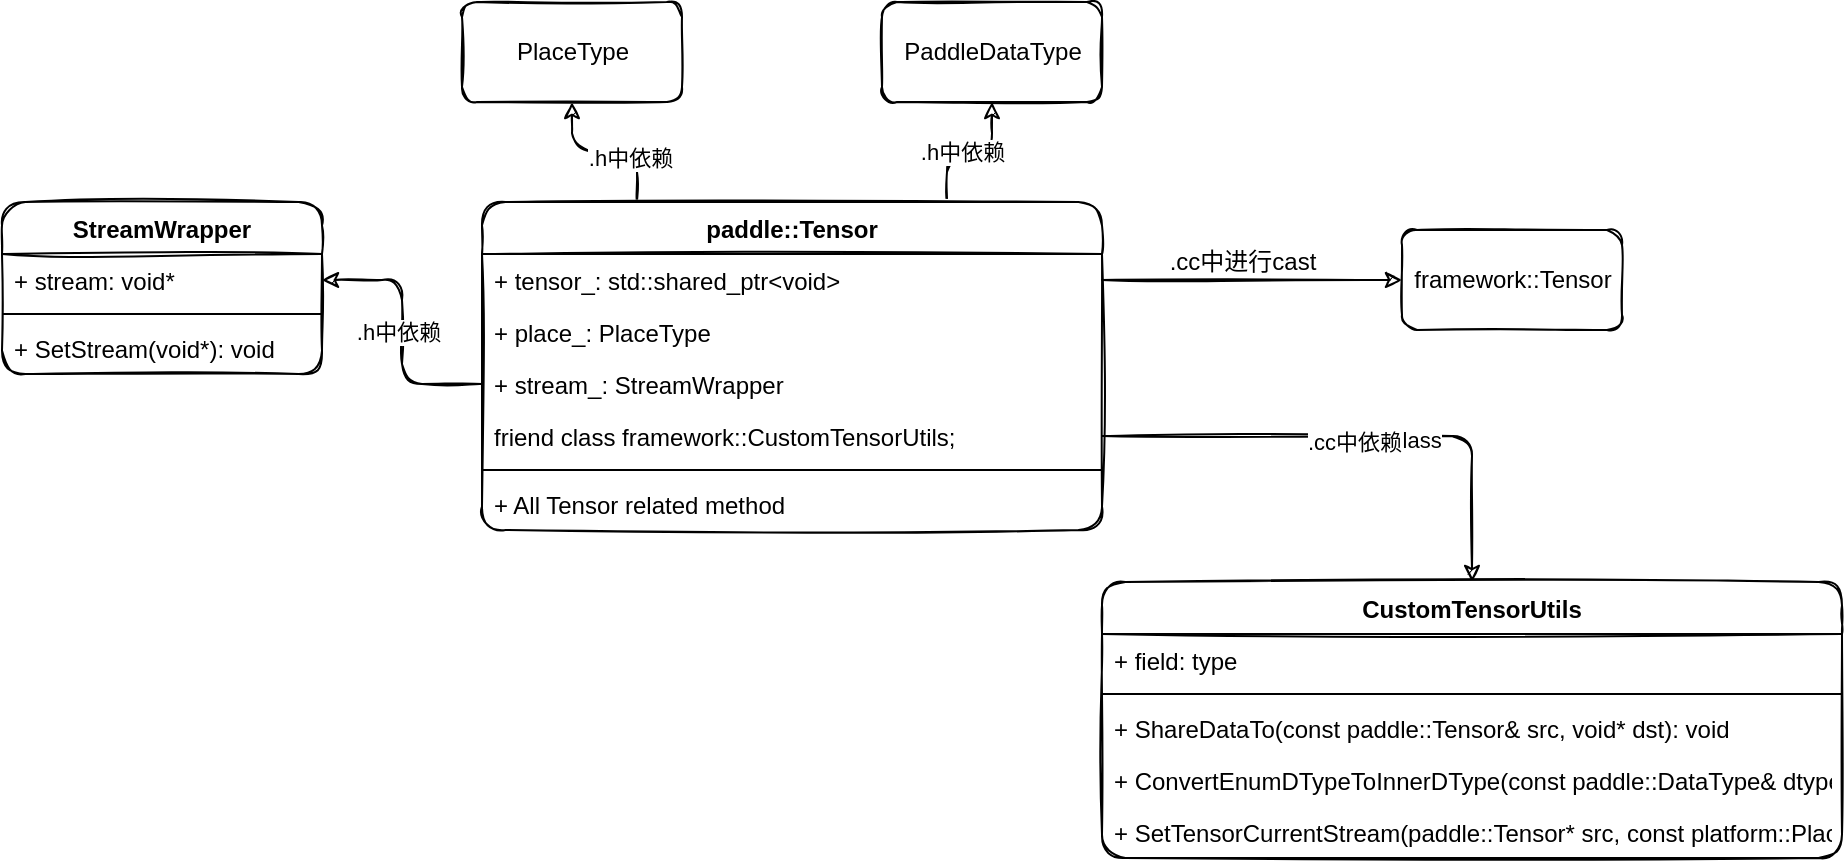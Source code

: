 <mxfile version="14.8.0" type="github">
  <diagram id="C5hz_n0mzKZITSCQHImz" name="Page-1">
    <mxGraphModel dx="2066" dy="737" grid="1" gridSize="10" guides="1" tooltips="1" connect="1" arrows="1" fold="1" page="1" pageScale="1" pageWidth="850" pageHeight="1100" math="0" shadow="0">
      <root>
        <mxCell id="0" />
        <mxCell id="1" parent="0" />
        <mxCell id="9s9r0zgYNy0b5CCy8jW8-78" style="edgeStyle=orthogonalEdgeStyle;curved=0;rounded=1;sketch=1;orthogonalLoop=1;jettySize=auto;html=1;exitX=0.25;exitY=0;exitDx=0;exitDy=0;entryX=0.5;entryY=1;entryDx=0;entryDy=0;" edge="1" parent="1" source="9s9r0zgYNy0b5CCy8jW8-38" target="9s9r0zgYNy0b5CCy8jW8-75">
          <mxGeometry relative="1" as="geometry" />
        </mxCell>
        <mxCell id="9s9r0zgYNy0b5CCy8jW8-80" value=".h中依赖" style="edgeLabel;html=1;align=center;verticalAlign=middle;resizable=0;points=[];" vertex="1" connectable="0" parent="9s9r0zgYNy0b5CCy8jW8-78">
          <mxGeometry x="-0.309" y="3" relative="1" as="geometry">
            <mxPoint as="offset" />
          </mxGeometry>
        </mxCell>
        <mxCell id="9s9r0zgYNy0b5CCy8jW8-79" style="edgeStyle=orthogonalEdgeStyle;curved=0;rounded=1;sketch=1;orthogonalLoop=1;jettySize=auto;html=1;exitX=0.75;exitY=0;exitDx=0;exitDy=0;entryX=0.5;entryY=1;entryDx=0;entryDy=0;" edge="1" parent="1" source="9s9r0zgYNy0b5CCy8jW8-38" target="9s9r0zgYNy0b5CCy8jW8-73">
          <mxGeometry relative="1" as="geometry" />
        </mxCell>
        <mxCell id="9s9r0zgYNy0b5CCy8jW8-81" value=".h中依赖" style="edgeLabel;html=1;align=center;verticalAlign=middle;resizable=0;points=[];" vertex="1" connectable="0" parent="9s9r0zgYNy0b5CCy8jW8-79">
          <mxGeometry x="-0.103" relative="1" as="geometry">
            <mxPoint as="offset" />
          </mxGeometry>
        </mxCell>
        <mxCell id="9s9r0zgYNy0b5CCy8jW8-38" value="paddle::Tensor" style="swimlane;fontStyle=1;align=center;verticalAlign=top;childLayout=stackLayout;horizontal=1;startSize=26;horizontalStack=0;resizeParent=1;resizeParentMax=0;resizeLast=0;collapsible=1;marginBottom=0;rounded=1;sketch=1;" vertex="1" parent="1">
          <mxGeometry x="260" y="210" width="310" height="164" as="geometry" />
        </mxCell>
        <mxCell id="9s9r0zgYNy0b5CCy8jW8-39" value="+ tensor_: std::shared_ptr&lt;void&gt;" style="text;strokeColor=none;fillColor=none;align=left;verticalAlign=top;spacingLeft=4;spacingRight=4;overflow=hidden;rotatable=0;points=[[0,0.5],[1,0.5]];portConstraint=eastwest;" vertex="1" parent="9s9r0zgYNy0b5CCy8jW8-38">
          <mxGeometry y="26" width="310" height="26" as="geometry" />
        </mxCell>
        <mxCell id="9s9r0zgYNy0b5CCy8jW8-42" value="+ place_: PlaceType" style="text;strokeColor=none;fillColor=none;align=left;verticalAlign=top;spacingLeft=4;spacingRight=4;overflow=hidden;rotatable=0;points=[[0,0.5],[1,0.5]];portConstraint=eastwest;" vertex="1" parent="9s9r0zgYNy0b5CCy8jW8-38">
          <mxGeometry y="52" width="310" height="26" as="geometry" />
        </mxCell>
        <mxCell id="9s9r0zgYNy0b5CCy8jW8-43" value="+ stream_: StreamWrapper" style="text;strokeColor=none;fillColor=none;align=left;verticalAlign=top;spacingLeft=4;spacingRight=4;overflow=hidden;rotatable=0;points=[[0,0.5],[1,0.5]];portConstraint=eastwest;" vertex="1" parent="9s9r0zgYNy0b5CCy8jW8-38">
          <mxGeometry y="78" width="310" height="26" as="geometry" />
        </mxCell>
        <mxCell id="9s9r0zgYNy0b5CCy8jW8-44" value="friend class framework::CustomTensorUtils;" style="text;strokeColor=none;fillColor=none;align=left;verticalAlign=top;spacingLeft=4;spacingRight=4;overflow=hidden;rotatable=0;points=[[0,0.5],[1,0.5]];portConstraint=eastwest;" vertex="1" parent="9s9r0zgYNy0b5CCy8jW8-38">
          <mxGeometry y="104" width="310" height="26" as="geometry" />
        </mxCell>
        <mxCell id="9s9r0zgYNy0b5CCy8jW8-40" value="" style="line;strokeWidth=1;fillColor=none;align=left;verticalAlign=middle;spacingTop=-1;spacingLeft=3;spacingRight=3;rotatable=0;labelPosition=right;points=[];portConstraint=eastwest;" vertex="1" parent="9s9r0zgYNy0b5CCy8jW8-38">
          <mxGeometry y="130" width="310" height="8" as="geometry" />
        </mxCell>
        <mxCell id="9s9r0zgYNy0b5CCy8jW8-41" value="+ All Tensor related method" style="text;strokeColor=none;fillColor=none;align=left;verticalAlign=top;spacingLeft=4;spacingRight=4;overflow=hidden;rotatable=0;points=[[0,0.5],[1,0.5]];portConstraint=eastwest;" vertex="1" parent="9s9r0zgYNy0b5CCy8jW8-38">
          <mxGeometry y="138" width="310" height="26" as="geometry" />
        </mxCell>
        <mxCell id="9s9r0zgYNy0b5CCy8jW8-52" value="framework::Tensor" style="html=1;rounded=1;sketch=1;" vertex="1" parent="1">
          <mxGeometry x="720" y="224" width="110" height="50" as="geometry" />
        </mxCell>
        <mxCell id="9s9r0zgYNy0b5CCy8jW8-53" value="StreamWrapper" style="swimlane;fontStyle=1;align=center;verticalAlign=top;childLayout=stackLayout;horizontal=1;startSize=26;horizontalStack=0;resizeParent=1;resizeParentMax=0;resizeLast=0;collapsible=1;marginBottom=0;rounded=1;sketch=1;" vertex="1" parent="1">
          <mxGeometry x="20" y="210" width="160" height="86" as="geometry" />
        </mxCell>
        <mxCell id="9s9r0zgYNy0b5CCy8jW8-54" value="+ stream: void*" style="text;strokeColor=none;fillColor=none;align=left;verticalAlign=top;spacingLeft=4;spacingRight=4;overflow=hidden;rotatable=0;points=[[0,0.5],[1,0.5]];portConstraint=eastwest;" vertex="1" parent="9s9r0zgYNy0b5CCy8jW8-53">
          <mxGeometry y="26" width="160" height="26" as="geometry" />
        </mxCell>
        <mxCell id="9s9r0zgYNy0b5CCy8jW8-55" value="" style="line;strokeWidth=1;fillColor=none;align=left;verticalAlign=middle;spacingTop=-1;spacingLeft=3;spacingRight=3;rotatable=0;labelPosition=right;points=[];portConstraint=eastwest;" vertex="1" parent="9s9r0zgYNy0b5CCy8jW8-53">
          <mxGeometry y="52" width="160" height="8" as="geometry" />
        </mxCell>
        <mxCell id="9s9r0zgYNy0b5CCy8jW8-56" value="+ SetStream(void*): void" style="text;strokeColor=none;fillColor=none;align=left;verticalAlign=top;spacingLeft=4;spacingRight=4;overflow=hidden;rotatable=0;points=[[0,0.5],[1,0.5]];portConstraint=eastwest;" vertex="1" parent="9s9r0zgYNy0b5CCy8jW8-53">
          <mxGeometry y="60" width="160" height="26" as="geometry" />
        </mxCell>
        <mxCell id="9s9r0zgYNy0b5CCy8jW8-57" style="edgeStyle=orthogonalEdgeStyle;curved=0;rounded=1;sketch=1;orthogonalLoop=1;jettySize=auto;html=1;exitX=1;exitY=0.5;exitDx=0;exitDy=0;" edge="1" parent="1" source="9s9r0zgYNy0b5CCy8jW8-39" target="9s9r0zgYNy0b5CCy8jW8-52">
          <mxGeometry relative="1" as="geometry" />
        </mxCell>
        <mxCell id="9s9r0zgYNy0b5CCy8jW8-58" value=".cc中进行cast" style="text;html=1;align=center;verticalAlign=middle;resizable=0;points=[];autosize=1;strokeColor=none;" vertex="1" parent="1">
          <mxGeometry x="595" y="230" width="90" height="20" as="geometry" />
        </mxCell>
        <mxCell id="9s9r0zgYNy0b5CCy8jW8-59" style="edgeStyle=orthogonalEdgeStyle;curved=0;rounded=1;sketch=1;orthogonalLoop=1;jettySize=auto;html=1;exitX=0;exitY=0.5;exitDx=0;exitDy=0;" edge="1" parent="1" source="9s9r0zgYNy0b5CCy8jW8-43" target="9s9r0zgYNy0b5CCy8jW8-54">
          <mxGeometry relative="1" as="geometry" />
        </mxCell>
        <mxCell id="9s9r0zgYNy0b5CCy8jW8-77" value=".h中依赖" style="edgeLabel;html=1;align=center;verticalAlign=middle;resizable=0;points=[];" vertex="1" connectable="0" parent="9s9r0zgYNy0b5CCy8jW8-59">
          <mxGeometry y="2" relative="1" as="geometry">
            <mxPoint as="offset" />
          </mxGeometry>
        </mxCell>
        <mxCell id="9s9r0zgYNy0b5CCy8jW8-60" style="edgeStyle=orthogonalEdgeStyle;curved=0;rounded=1;sketch=1;orthogonalLoop=1;jettySize=auto;html=1;exitX=1;exitY=0.5;exitDx=0;exitDy=0;entryX=0.5;entryY=0;entryDx=0;entryDy=0;" edge="1" parent="1" source="9s9r0zgYNy0b5CCy8jW8-44" target="9s9r0zgYNy0b5CCy8jW8-66">
          <mxGeometry relative="1" as="geometry">
            <mxPoint x="690" y="520" as="targetPoint" />
          </mxGeometry>
        </mxCell>
        <mxCell id="9s9r0zgYNy0b5CCy8jW8-72" value="friend_class" style="edgeLabel;html=1;align=center;verticalAlign=middle;resizable=0;points=[];" vertex="1" connectable="0" parent="9s9r0zgYNy0b5CCy8jW8-60">
          <mxGeometry x="0.086" y="-2" relative="1" as="geometry">
            <mxPoint as="offset" />
          </mxGeometry>
        </mxCell>
        <mxCell id="9s9r0zgYNy0b5CCy8jW8-76" value=".cc中依赖" style="edgeLabel;html=1;align=center;verticalAlign=middle;resizable=0;points=[];" vertex="1" connectable="0" parent="9s9r0zgYNy0b5CCy8jW8-60">
          <mxGeometry x="-0.029" y="-3" relative="1" as="geometry">
            <mxPoint as="offset" />
          </mxGeometry>
        </mxCell>
        <mxCell id="9s9r0zgYNy0b5CCy8jW8-66" value="CustomTensorUtils" style="swimlane;fontStyle=1;align=center;verticalAlign=top;childLayout=stackLayout;horizontal=1;startSize=26;horizontalStack=0;resizeParent=1;resizeParentMax=0;resizeLast=0;collapsible=1;marginBottom=0;rounded=1;sketch=1;" vertex="1" parent="1">
          <mxGeometry x="570" y="400" width="370" height="138" as="geometry" />
        </mxCell>
        <mxCell id="9s9r0zgYNy0b5CCy8jW8-67" value="+ field: type" style="text;strokeColor=none;fillColor=none;align=left;verticalAlign=top;spacingLeft=4;spacingRight=4;overflow=hidden;rotatable=0;points=[[0,0.5],[1,0.5]];portConstraint=eastwest;" vertex="1" parent="9s9r0zgYNy0b5CCy8jW8-66">
          <mxGeometry y="26" width="370" height="26" as="geometry" />
        </mxCell>
        <mxCell id="9s9r0zgYNy0b5CCy8jW8-68" value="" style="line;strokeWidth=1;fillColor=none;align=left;verticalAlign=middle;spacingTop=-1;spacingLeft=3;spacingRight=3;rotatable=0;labelPosition=right;points=[];portConstraint=eastwest;" vertex="1" parent="9s9r0zgYNy0b5CCy8jW8-66">
          <mxGeometry y="52" width="370" height="8" as="geometry" />
        </mxCell>
        <mxCell id="9s9r0zgYNy0b5CCy8jW8-69" value="+ ShareDataTo(const paddle::Tensor&amp; src, void* dst): void" style="text;strokeColor=none;fillColor=none;align=left;verticalAlign=top;spacingLeft=4;spacingRight=4;overflow=hidden;rotatable=0;points=[[0,0.5],[1,0.5]];portConstraint=eastwest;" vertex="1" parent="9s9r0zgYNy0b5CCy8jW8-66">
          <mxGeometry y="60" width="370" height="26" as="geometry" />
        </mxCell>
        <mxCell id="9s9r0zgYNy0b5CCy8jW8-70" value="+ ConvertEnumDTypeToInnerDType(const paddle::DataType&amp; dtype): void" style="text;strokeColor=none;fillColor=none;align=left;verticalAlign=top;spacingLeft=4;spacingRight=4;overflow=hidden;rotatable=0;points=[[0,0.5],[1,0.5]];portConstraint=eastwest;" vertex="1" parent="9s9r0zgYNy0b5CCy8jW8-66">
          <mxGeometry y="86" width="370" height="26" as="geometry" />
        </mxCell>
        <mxCell id="9s9r0zgYNy0b5CCy8jW8-71" value="+ SetTensorCurrentStream(paddle::Tensor* src, const platform::Place&amp; pc)" style="text;strokeColor=none;fillColor=none;align=left;verticalAlign=top;spacingLeft=4;spacingRight=4;overflow=hidden;rotatable=0;points=[[0,0.5],[1,0.5]];portConstraint=eastwest;" vertex="1" parent="9s9r0zgYNy0b5CCy8jW8-66">
          <mxGeometry y="112" width="370" height="26" as="geometry" />
        </mxCell>
        <mxCell id="9s9r0zgYNy0b5CCy8jW8-73" value="PaddleDataType" style="html=1;rounded=1;sketch=1;" vertex="1" parent="1">
          <mxGeometry x="460" y="110" width="110" height="50" as="geometry" />
        </mxCell>
        <mxCell id="9s9r0zgYNy0b5CCy8jW8-75" value="PlaceType" style="html=1;rounded=1;sketch=1;" vertex="1" parent="1">
          <mxGeometry x="250" y="110" width="110" height="50" as="geometry" />
        </mxCell>
      </root>
    </mxGraphModel>
  </diagram>
</mxfile>
